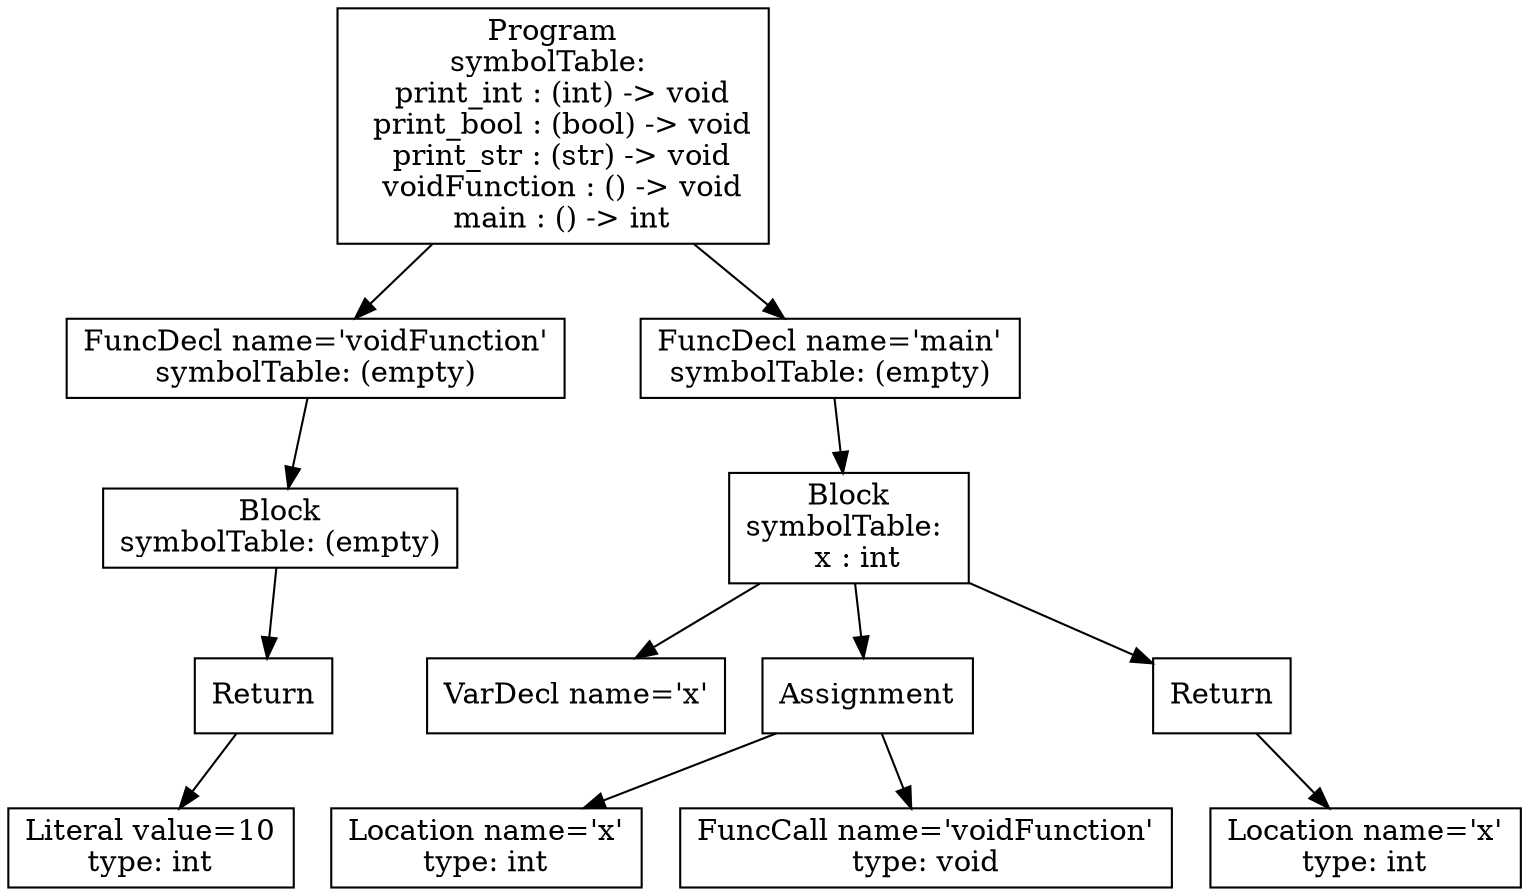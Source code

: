 digraph AST {
4 [shape=box, label="Literal value=10\ntype: int"];
3 [shape=box, label="Return"];
3 -> 4;
2 [shape=box, label="Block\nsymbolTable: (empty)"];
2 -> 3;
1 [shape=box, label="FuncDecl name='voidFunction'\nsymbolTable: (empty)"];
1 -> 2;
7 [shape=box, label="VarDecl name='x'"];
9 [shape=box, label="Location name='x'\ntype: int"];
10 [shape=box, label="FuncCall name='voidFunction'\ntype: void"];
8 [shape=box, label="Assignment"];
8 -> 9;
8 -> 10;
12 [shape=box, label="Location name='x'\ntype: int"];
11 [shape=box, label="Return"];
11 -> 12;
6 [shape=box, label="Block\nsymbolTable: \n  x : int"];
6 -> 7;
6 -> 8;
6 -> 11;
5 [shape=box, label="FuncDecl name='main'\nsymbolTable: (empty)"];
5 -> 6;
0 [shape=box, label="Program\nsymbolTable: \n  print_int : (int) -> void\n  print_bool : (bool) -> void\n  print_str : (str) -> void\n  voidFunction : () -> void\n  main : () -> int"];
0 -> 1;
0 -> 5;
}
